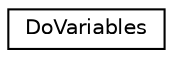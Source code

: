 digraph "Graphical Class Hierarchy"
{
 // LATEX_PDF_SIZE
  edge [fontname="Helvetica",fontsize="10",labelfontname="Helvetica",labelfontsize="10"];
  node [fontname="Helvetica",fontsize="10",shape=record];
  rankdir="LR";
  Node0 [label="DoVariables",height=0.2,width=0.4,color="black", fillcolor="white", style="filled",URL="$classDoVariables.html",tooltip=" "];
}
